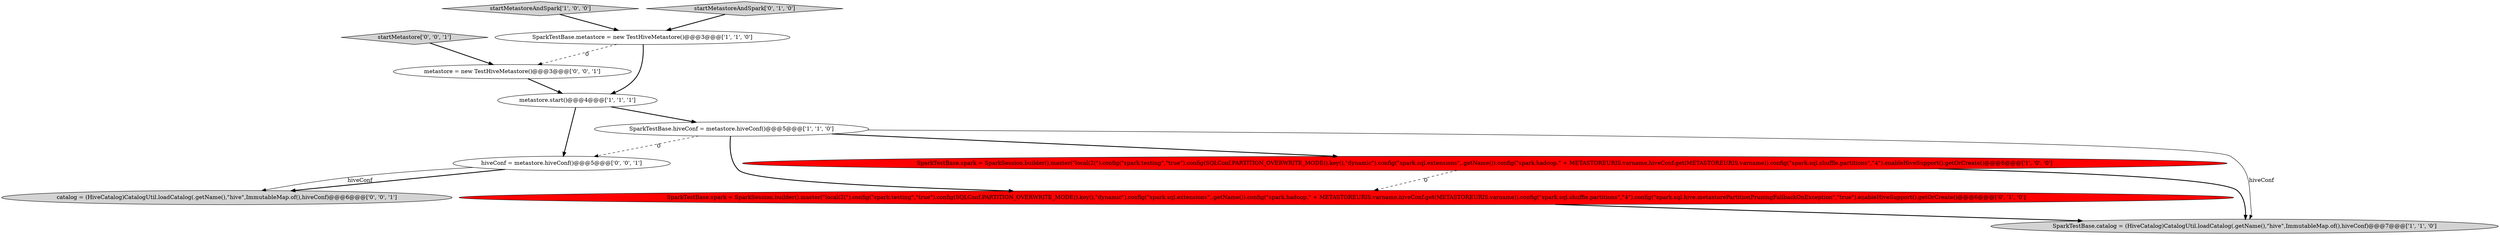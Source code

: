 digraph {
7 [style = filled, label = "SparkTestBase.spark = SparkSession.builder().master(\"local(2(\").config(\"spark.testing\",\"true\").config(SQLConf.PARTITION_OVERWRITE_MODE().key(),\"dynamic\").config(\"spark.sql.extensions\",.getName()).config(\"spark.hadoop.\" + METASTOREURIS.varname,hiveConf.get(METASTOREURIS.varname)).config(\"spark.sql.shuffle.partitions\",\"4\").config(\"spark.sql.hive.metastorePartitionPruningFallbackOnException\",\"true\").enableHiveSupport().getOrCreate()@@@6@@@['0', '1', '0']", fillcolor = red, shape = ellipse image = "AAA1AAABBB2BBB"];
3 [style = filled, label = "SparkTestBase.catalog = (HiveCatalog)CatalogUtil.loadCatalog(.getName(),\"hive\",ImmutableMap.of(),hiveConf)@@@7@@@['1', '1', '0']", fillcolor = lightgray, shape = ellipse image = "AAA0AAABBB1BBB"];
11 [style = filled, label = "hiveConf = metastore.hiveConf()@@@5@@@['0', '0', '1']", fillcolor = white, shape = ellipse image = "AAA0AAABBB3BBB"];
1 [style = filled, label = "SparkTestBase.hiveConf = metastore.hiveConf()@@@5@@@['1', '1', '0']", fillcolor = white, shape = ellipse image = "AAA0AAABBB1BBB"];
9 [style = filled, label = "startMetastore['0', '0', '1']", fillcolor = lightgray, shape = diamond image = "AAA0AAABBB3BBB"];
10 [style = filled, label = "metastore = new TestHiveMetastore()@@@3@@@['0', '0', '1']", fillcolor = white, shape = ellipse image = "AAA0AAABBB3BBB"];
4 [style = filled, label = "startMetastoreAndSpark['1', '0', '0']", fillcolor = lightgray, shape = diamond image = "AAA0AAABBB1BBB"];
0 [style = filled, label = "metastore.start()@@@4@@@['1', '1', '1']", fillcolor = white, shape = ellipse image = "AAA0AAABBB1BBB"];
8 [style = filled, label = "catalog = (HiveCatalog)CatalogUtil.loadCatalog(.getName(),\"hive\",ImmutableMap.of(),hiveConf)@@@6@@@['0', '0', '1']", fillcolor = lightgray, shape = ellipse image = "AAA0AAABBB3BBB"];
2 [style = filled, label = "SparkTestBase.spark = SparkSession.builder().master(\"local(2(\").config(\"spark.testing\",\"true\").config(SQLConf.PARTITION_OVERWRITE_MODE().key(),\"dynamic\").config(\"spark.sql.extensions\",.getName()).config(\"spark.hadoop.\" + METASTOREURIS.varname,hiveConf.get(METASTOREURIS.varname)).config(\"spark.sql.shuffle.partitions\",\"4\").enableHiveSupport().getOrCreate()@@@6@@@['1', '0', '0']", fillcolor = red, shape = ellipse image = "AAA1AAABBB1BBB"];
5 [style = filled, label = "SparkTestBase.metastore = new TestHiveMetastore()@@@3@@@['1', '1', '0']", fillcolor = white, shape = ellipse image = "AAA0AAABBB1BBB"];
6 [style = filled, label = "startMetastoreAndSpark['0', '1', '0']", fillcolor = lightgray, shape = diamond image = "AAA0AAABBB2BBB"];
11->8 [style = bold, label=""];
0->11 [style = bold, label=""];
6->5 [style = bold, label=""];
1->2 [style = bold, label=""];
9->10 [style = bold, label=""];
5->0 [style = bold, label=""];
2->7 [style = dashed, label="0"];
11->8 [style = solid, label="hiveConf"];
5->10 [style = dashed, label="0"];
4->5 [style = bold, label=""];
0->1 [style = bold, label=""];
1->7 [style = bold, label=""];
1->11 [style = dashed, label="0"];
7->3 [style = bold, label=""];
10->0 [style = bold, label=""];
2->3 [style = bold, label=""];
1->3 [style = solid, label="hiveConf"];
}
